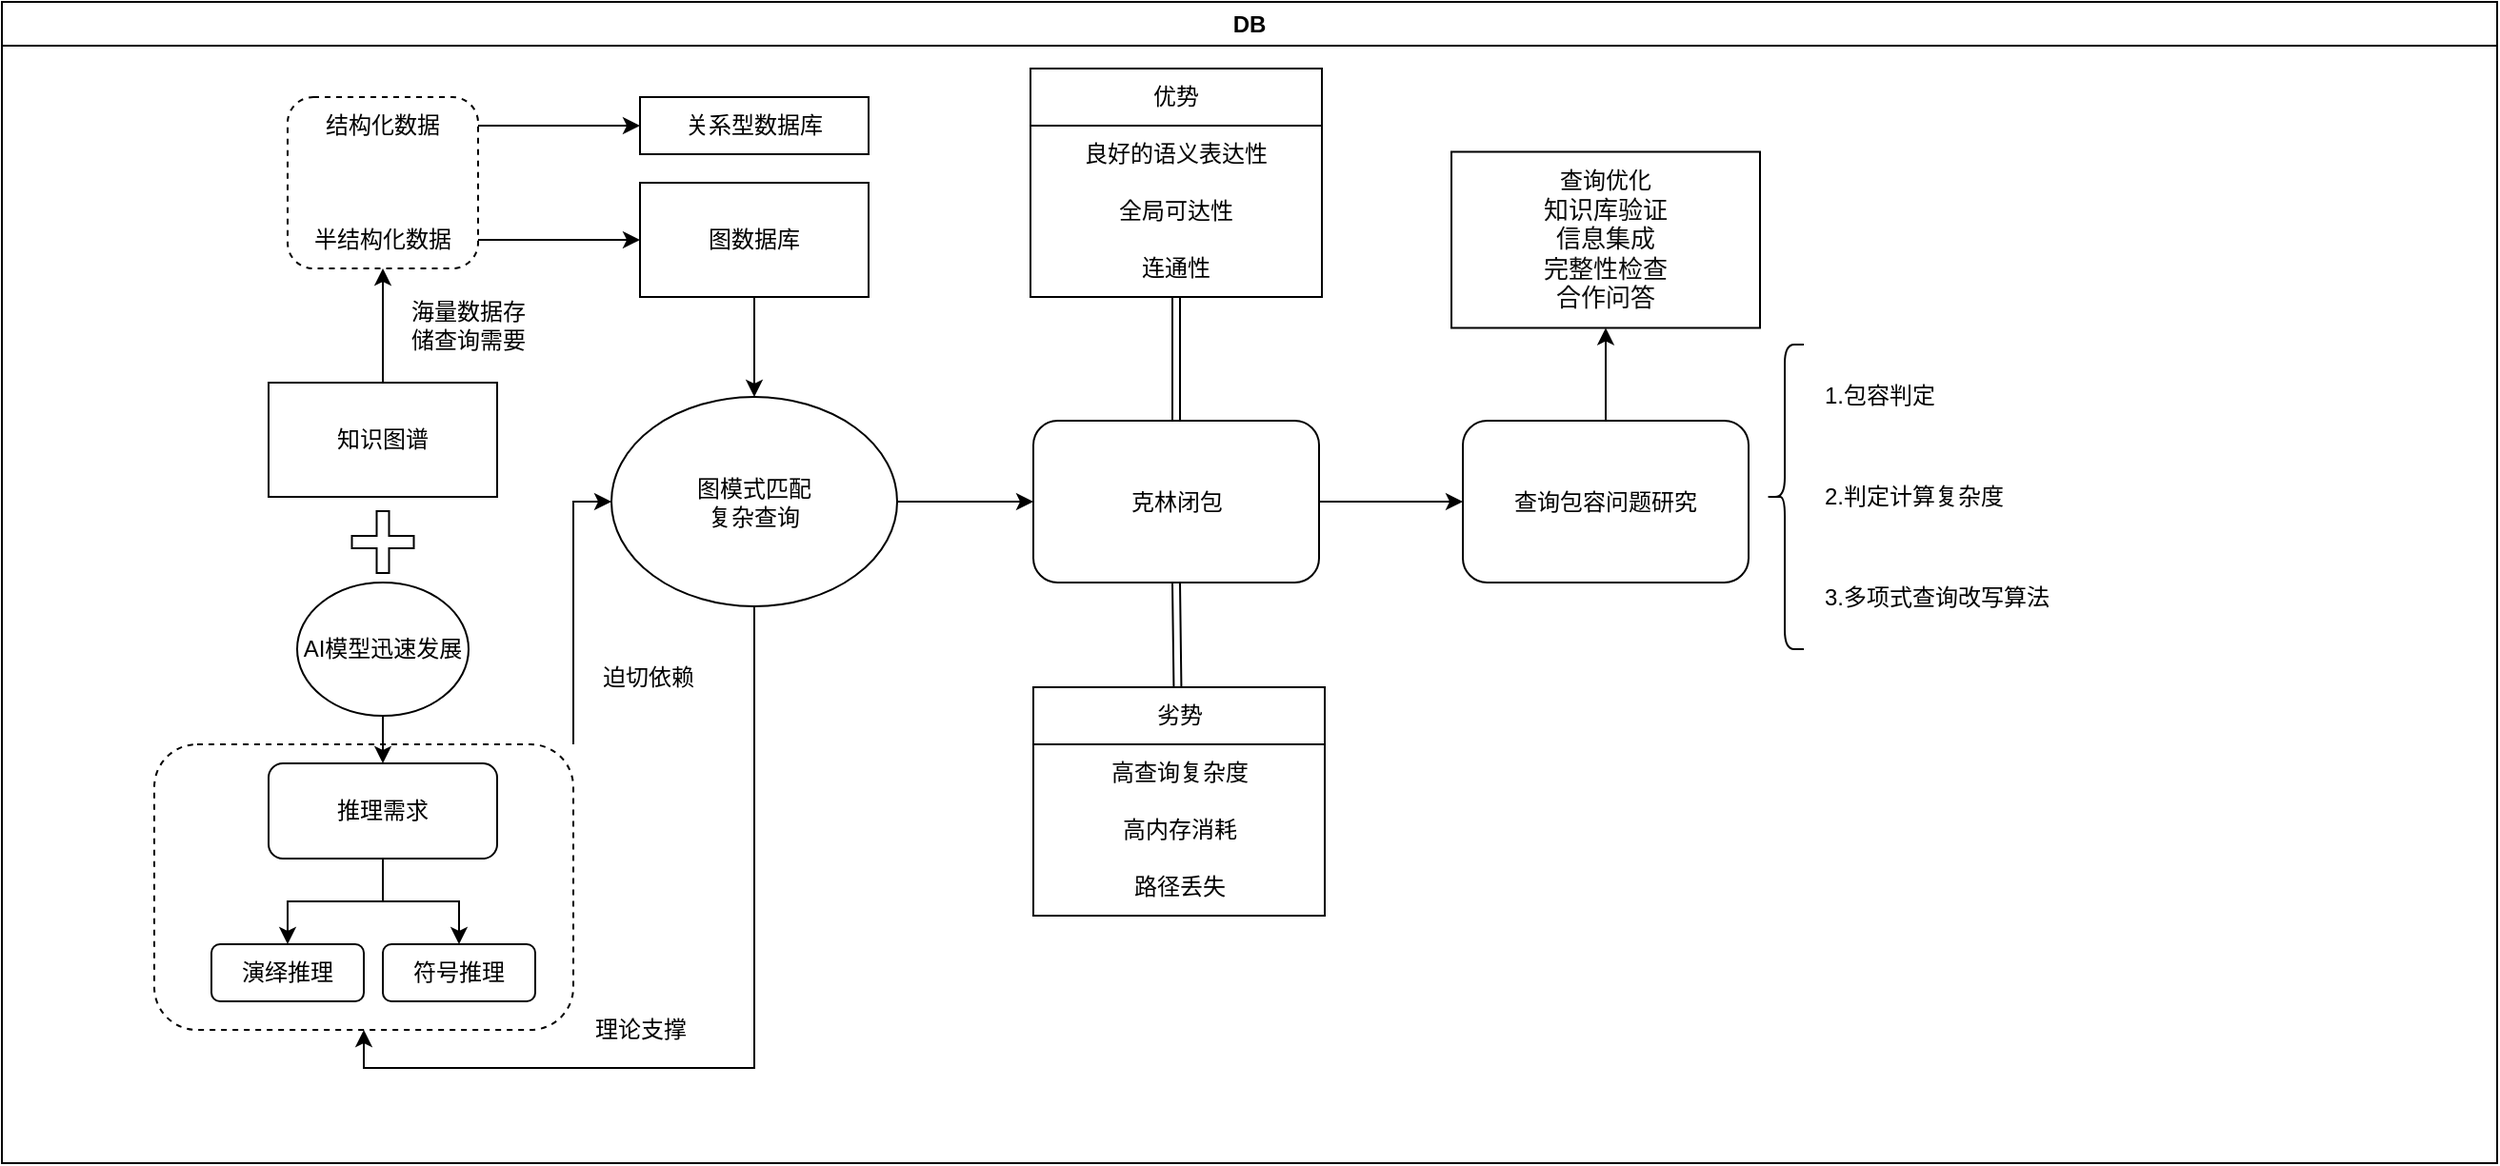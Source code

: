 <mxfile version="26.0.16">
  <diagram name="第 1 页" id="YGkIGhc8p6K3rBfSbEaT">
    <mxGraphModel dx="1434" dy="746" grid="1" gridSize="10" guides="1" tooltips="1" connect="1" arrows="1" fold="1" page="1" pageScale="1" pageWidth="827" pageHeight="1169" math="0" shadow="0">
      <root>
        <mxCell id="0" />
        <mxCell id="1" parent="0" />
        <mxCell id="_HnQ62RtuMs_b8dpjfm0-2" value="DB" style="swimlane;whiteSpace=wrap;html=1;align=center;glass=0;" parent="1" vertex="1">
          <mxGeometry x="40" y="60" width="1310" height="610" as="geometry" />
        </mxCell>
        <mxCell id="_HnQ62RtuMs_b8dpjfm0-14" style="edgeStyle=orthogonalEdgeStyle;rounded=0;orthogonalLoop=1;jettySize=auto;html=1;entryX=0;entryY=0.5;entryDx=0;entryDy=0;" parent="_HnQ62RtuMs_b8dpjfm0-2" source="_HnQ62RtuMs_b8dpjfm0-10" target="_HnQ62RtuMs_b8dpjfm0-12" edge="1">
          <mxGeometry relative="1" as="geometry" />
        </mxCell>
        <mxCell id="_HnQ62RtuMs_b8dpjfm0-10" value="结构化数据" style="text;html=1;align=center;verticalAlign=middle;whiteSpace=wrap;rounded=0;" parent="_HnQ62RtuMs_b8dpjfm0-2" vertex="1">
          <mxGeometry x="150" y="50" width="100" height="30" as="geometry" />
        </mxCell>
        <mxCell id="_HnQ62RtuMs_b8dpjfm0-16" style="edgeStyle=orthogonalEdgeStyle;rounded=0;orthogonalLoop=1;jettySize=auto;html=1;entryX=0;entryY=0.5;entryDx=0;entryDy=0;" parent="_HnQ62RtuMs_b8dpjfm0-2" source="_HnQ62RtuMs_b8dpjfm0-11" target="_HnQ62RtuMs_b8dpjfm0-15" edge="1">
          <mxGeometry relative="1" as="geometry" />
        </mxCell>
        <mxCell id="_HnQ62RtuMs_b8dpjfm0-11" value="半结构化数据" style="text;html=1;align=center;verticalAlign=middle;whiteSpace=wrap;rounded=0;" parent="_HnQ62RtuMs_b8dpjfm0-2" vertex="1">
          <mxGeometry x="150" y="110" width="100" height="30" as="geometry" />
        </mxCell>
        <mxCell id="_HnQ62RtuMs_b8dpjfm0-12" value="关系型数据库" style="rounded=0;whiteSpace=wrap;html=1;" parent="_HnQ62RtuMs_b8dpjfm0-2" vertex="1">
          <mxGeometry x="335" y="50" width="120" height="30" as="geometry" />
        </mxCell>
        <mxCell id="_HnQ62RtuMs_b8dpjfm0-18" style="edgeStyle=orthogonalEdgeStyle;rounded=0;orthogonalLoop=1;jettySize=auto;html=1;exitX=0.5;exitY=1;exitDx=0;exitDy=0;entryX=0.5;entryY=0;entryDx=0;entryDy=0;" parent="_HnQ62RtuMs_b8dpjfm0-2" source="_HnQ62RtuMs_b8dpjfm0-15" target="_HnQ62RtuMs_b8dpjfm0-17" edge="1">
          <mxGeometry relative="1" as="geometry" />
        </mxCell>
        <mxCell id="_HnQ62RtuMs_b8dpjfm0-15" value="图数据库" style="rounded=0;whiteSpace=wrap;html=1;" parent="_HnQ62RtuMs_b8dpjfm0-2" vertex="1">
          <mxGeometry x="335" y="95" width="120" height="60" as="geometry" />
        </mxCell>
        <mxCell id="_HnQ62RtuMs_b8dpjfm0-41" style="edgeStyle=orthogonalEdgeStyle;rounded=0;orthogonalLoop=1;jettySize=auto;html=1;" parent="_HnQ62RtuMs_b8dpjfm0-2" source="_HnQ62RtuMs_b8dpjfm0-17" target="_HnQ62RtuMs_b8dpjfm0-40" edge="1">
          <mxGeometry relative="1" as="geometry" />
        </mxCell>
        <mxCell id="zigF3cxAyDVax6BtE3_u-60" style="edgeStyle=orthogonalEdgeStyle;rounded=0;orthogonalLoop=1;jettySize=auto;html=1;entryX=0.5;entryY=1;entryDx=0;entryDy=0;exitX=0.5;exitY=1;exitDx=0;exitDy=0;" edge="1" parent="_HnQ62RtuMs_b8dpjfm0-2" source="_HnQ62RtuMs_b8dpjfm0-17" target="zigF3cxAyDVax6BtE3_u-59">
          <mxGeometry relative="1" as="geometry" />
        </mxCell>
        <mxCell id="_HnQ62RtuMs_b8dpjfm0-17" value="图模式匹配&lt;div&gt;复杂查询&lt;/div&gt;" style="ellipse;whiteSpace=wrap;html=1;" parent="_HnQ62RtuMs_b8dpjfm0-2" vertex="1">
          <mxGeometry x="320" y="207.5" width="150" height="110" as="geometry" />
        </mxCell>
        <mxCell id="zigF3cxAyDVax6BtE3_u-11" style="edgeStyle=orthogonalEdgeStyle;rounded=0;orthogonalLoop=1;jettySize=auto;html=1;entryX=0;entryY=0.5;entryDx=0;entryDy=0;" edge="1" parent="_HnQ62RtuMs_b8dpjfm0-2" source="_HnQ62RtuMs_b8dpjfm0-40" target="zigF3cxAyDVax6BtE3_u-10">
          <mxGeometry relative="1" as="geometry" />
        </mxCell>
        <mxCell id="_HnQ62RtuMs_b8dpjfm0-40" value="克林闭包" style="rounded=1;whiteSpace=wrap;html=1;" parent="_HnQ62RtuMs_b8dpjfm0-2" vertex="1">
          <mxGeometry x="541.5" y="220" width="150" height="85" as="geometry" />
        </mxCell>
        <mxCell id="_HnQ62RtuMs_b8dpjfm0-84" value="" style="edgeStyle=orthogonalEdgeStyle;rounded=0;orthogonalLoop=1;jettySize=auto;html=1;shape=link;" parent="_HnQ62RtuMs_b8dpjfm0-2" source="_HnQ62RtuMs_b8dpjfm0-50" target="_HnQ62RtuMs_b8dpjfm0-40" edge="1">
          <mxGeometry relative="1" as="geometry" />
        </mxCell>
        <mxCell id="_HnQ62RtuMs_b8dpjfm0-50" value="优势" style="swimlane;fontStyle=0;childLayout=stackLayout;horizontal=1;startSize=30;horizontalStack=0;resizeParent=1;resizeParentMax=0;resizeLast=0;collapsible=1;marginBottom=0;whiteSpace=wrap;html=1;" parent="_HnQ62RtuMs_b8dpjfm0-2" vertex="1">
          <mxGeometry x="540" y="35" width="153" height="120" as="geometry" />
        </mxCell>
        <mxCell id="_HnQ62RtuMs_b8dpjfm0-51" value="良好的语义表达性" style="text;strokeColor=none;fillColor=none;align=center;verticalAlign=middle;spacingLeft=4;spacingRight=4;overflow=hidden;points=[[0,0.5],[1,0.5]];portConstraint=eastwest;rotatable=0;whiteSpace=wrap;html=1;" parent="_HnQ62RtuMs_b8dpjfm0-50" vertex="1">
          <mxGeometry y="30" width="153" height="30" as="geometry" />
        </mxCell>
        <mxCell id="_HnQ62RtuMs_b8dpjfm0-52" value="全局可达性" style="text;strokeColor=none;fillColor=none;align=center;verticalAlign=middle;spacingLeft=4;spacingRight=4;overflow=hidden;points=[[0,0.5],[1,0.5]];portConstraint=eastwest;rotatable=0;whiteSpace=wrap;html=1;" parent="_HnQ62RtuMs_b8dpjfm0-50" vertex="1">
          <mxGeometry y="60" width="153" height="30" as="geometry" />
        </mxCell>
        <mxCell id="_HnQ62RtuMs_b8dpjfm0-53" value="连通性" style="text;strokeColor=none;fillColor=none;align=center;verticalAlign=middle;spacingLeft=4;spacingRight=4;overflow=hidden;points=[[0,0.5],[1,0.5]];portConstraint=eastwest;rotatable=0;whiteSpace=wrap;html=1;" parent="_HnQ62RtuMs_b8dpjfm0-50" vertex="1">
          <mxGeometry y="90" width="153" height="30" as="geometry" />
        </mxCell>
        <mxCell id="_HnQ62RtuMs_b8dpjfm0-85" style="rounded=0;orthogonalLoop=1;jettySize=auto;html=1;entryX=0.5;entryY=1;entryDx=0;entryDy=0;shape=link;" parent="_HnQ62RtuMs_b8dpjfm0-2" source="_HnQ62RtuMs_b8dpjfm0-69" target="_HnQ62RtuMs_b8dpjfm0-40" edge="1">
          <mxGeometry relative="1" as="geometry" />
        </mxCell>
        <mxCell id="_HnQ62RtuMs_b8dpjfm0-69" value="劣势" style="swimlane;fontStyle=0;childLayout=stackLayout;horizontal=1;startSize=30;horizontalStack=0;resizeParent=1;resizeParentMax=0;resizeLast=0;collapsible=1;marginBottom=0;whiteSpace=wrap;html=1;" parent="_HnQ62RtuMs_b8dpjfm0-2" vertex="1">
          <mxGeometry x="541.5" y="360" width="153" height="120" as="geometry" />
        </mxCell>
        <mxCell id="_HnQ62RtuMs_b8dpjfm0-70" value="高查询复杂度" style="text;strokeColor=none;fillColor=none;align=center;verticalAlign=middle;spacingLeft=4;spacingRight=4;overflow=hidden;points=[[0,0.5],[1,0.5]];portConstraint=eastwest;rotatable=0;whiteSpace=wrap;html=1;" parent="_HnQ62RtuMs_b8dpjfm0-69" vertex="1">
          <mxGeometry y="30" width="153" height="30" as="geometry" />
        </mxCell>
        <mxCell id="_HnQ62RtuMs_b8dpjfm0-72" value="高内存消耗" style="text;strokeColor=none;fillColor=none;align=center;verticalAlign=middle;spacingLeft=4;spacingRight=4;overflow=hidden;points=[[0,0.5],[1,0.5]];portConstraint=eastwest;rotatable=0;whiteSpace=wrap;html=1;" parent="_HnQ62RtuMs_b8dpjfm0-69" vertex="1">
          <mxGeometry y="60" width="153" height="30" as="geometry" />
        </mxCell>
        <mxCell id="_HnQ62RtuMs_b8dpjfm0-71" value="路径丢失" style="text;strokeColor=none;fillColor=none;align=center;verticalAlign=middle;spacingLeft=4;spacingRight=4;overflow=hidden;points=[[0,0.5],[1,0.5]];portConstraint=eastwest;rotatable=0;whiteSpace=wrap;html=1;" parent="_HnQ62RtuMs_b8dpjfm0-69" vertex="1">
          <mxGeometry y="90" width="153" height="30" as="geometry" />
        </mxCell>
        <mxCell id="zigF3cxAyDVax6BtE3_u-5" style="edgeStyle=orthogonalEdgeStyle;rounded=0;orthogonalLoop=1;jettySize=auto;html=1;entryX=0.5;entryY=1;entryDx=0;entryDy=0;" edge="1" parent="_HnQ62RtuMs_b8dpjfm0-2" source="_HnQ62RtuMs_b8dpjfm0-5" target="zigF3cxAyDVax6BtE3_u-4">
          <mxGeometry relative="1" as="geometry" />
        </mxCell>
        <mxCell id="_HnQ62RtuMs_b8dpjfm0-5" value="知识图谱" style="rounded=0;whiteSpace=wrap;html=1;" parent="_HnQ62RtuMs_b8dpjfm0-2" vertex="1">
          <mxGeometry x="140" y="200" width="120" height="60" as="geometry" />
        </mxCell>
        <mxCell id="_HnQ62RtuMs_b8dpjfm0-107" value="海量数据存储查询需要" style="text;html=1;align=center;verticalAlign=middle;whiteSpace=wrap;rounded=0;" parent="_HnQ62RtuMs_b8dpjfm0-2" vertex="1">
          <mxGeometry x="210" y="155" width="70" height="30" as="geometry" />
        </mxCell>
        <mxCell id="zigF3cxAyDVax6BtE3_u-7" style="edgeStyle=orthogonalEdgeStyle;rounded=0;orthogonalLoop=1;jettySize=auto;html=1;entryX=0.5;entryY=0;entryDx=0;entryDy=0;" edge="1" parent="_HnQ62RtuMs_b8dpjfm0-2" source="_HnQ62RtuMs_b8dpjfm0-21" target="_HnQ62RtuMs_b8dpjfm0-25">
          <mxGeometry relative="1" as="geometry" />
        </mxCell>
        <mxCell id="_HnQ62RtuMs_b8dpjfm0-21" value="AI模型迅速发展" style="ellipse;whiteSpace=wrap;html=1;" parent="_HnQ62RtuMs_b8dpjfm0-2" vertex="1">
          <mxGeometry x="155" y="305" width="90" height="70" as="geometry" />
        </mxCell>
        <mxCell id="zigF3cxAyDVax6BtE3_u-4" value="" style="rounded=1;whiteSpace=wrap;html=1;fillColor=none;strokeColor=default;dashed=1;" vertex="1" parent="_HnQ62RtuMs_b8dpjfm0-2">
          <mxGeometry x="150" y="50" width="100" height="90" as="geometry" />
        </mxCell>
        <mxCell id="zigF3cxAyDVax6BtE3_u-8" style="edgeStyle=orthogonalEdgeStyle;rounded=0;orthogonalLoop=1;jettySize=auto;html=1;entryX=0.5;entryY=0;entryDx=0;entryDy=0;" edge="1" parent="_HnQ62RtuMs_b8dpjfm0-2" source="_HnQ62RtuMs_b8dpjfm0-25" target="_HnQ62RtuMs_b8dpjfm0-28">
          <mxGeometry relative="1" as="geometry" />
        </mxCell>
        <mxCell id="zigF3cxAyDVax6BtE3_u-9" style="edgeStyle=orthogonalEdgeStyle;rounded=0;orthogonalLoop=1;jettySize=auto;html=1;entryX=0.5;entryY=0;entryDx=0;entryDy=0;" edge="1" parent="_HnQ62RtuMs_b8dpjfm0-2" source="_HnQ62RtuMs_b8dpjfm0-25" target="_HnQ62RtuMs_b8dpjfm0-38">
          <mxGeometry relative="1" as="geometry" />
        </mxCell>
        <mxCell id="_HnQ62RtuMs_b8dpjfm0-25" value="推理需求" style="rounded=1;whiteSpace=wrap;html=1;" parent="_HnQ62RtuMs_b8dpjfm0-2" vertex="1">
          <mxGeometry x="140" y="400" width="120" height="50" as="geometry" />
        </mxCell>
        <mxCell id="_HnQ62RtuMs_b8dpjfm0-28" value="演绎推理" style="rounded=1;whiteSpace=wrap;html=1;" parent="_HnQ62RtuMs_b8dpjfm0-2" vertex="1">
          <mxGeometry x="110" y="495" width="80" height="30" as="geometry" />
        </mxCell>
        <mxCell id="_HnQ62RtuMs_b8dpjfm0-38" value="符号推理" style="rounded=1;whiteSpace=wrap;html=1;" parent="_HnQ62RtuMs_b8dpjfm0-2" vertex="1">
          <mxGeometry x="200" y="495" width="80" height="30" as="geometry" />
        </mxCell>
        <mxCell id="zigF3cxAyDVax6BtE3_u-17" style="edgeStyle=orthogonalEdgeStyle;rounded=0;orthogonalLoop=1;jettySize=auto;html=1;entryX=0.5;entryY=1;entryDx=0;entryDy=0;" edge="1" parent="_HnQ62RtuMs_b8dpjfm0-2" source="zigF3cxAyDVax6BtE3_u-10" target="zigF3cxAyDVax6BtE3_u-16">
          <mxGeometry relative="1" as="geometry" />
        </mxCell>
        <mxCell id="zigF3cxAyDVax6BtE3_u-10" value="查询包容问题研究" style="rounded=1;whiteSpace=wrap;html=1;" vertex="1" parent="_HnQ62RtuMs_b8dpjfm0-2">
          <mxGeometry x="767" y="220" width="150" height="85" as="geometry" />
        </mxCell>
        <mxCell id="zigF3cxAyDVax6BtE3_u-16" value="查询优化&lt;div&gt;&lt;span style=&quot;color: rgba(0, 0, 0, 0.95); font-family: Inter, -apple-system, BlinkMacSystemFont, &amp;quot;Segoe UI&amp;quot;, &amp;quot;SF Pro SC&amp;quot;, &amp;quot;SF Pro Display&amp;quot;, &amp;quot;SF Pro Icons&amp;quot;, &amp;quot;PingFang SC&amp;quot;, &amp;quot;Hiragino Sans GB&amp;quot;, &amp;quot;Microsoft YaHei&amp;quot;, &amp;quot;Helvetica Neue&amp;quot;, Helvetica, Arial, sans-serif; font-size: 13px; text-align: start;&quot;&gt;知识库验证&lt;/span&gt;&lt;/div&gt;&lt;div&gt;&lt;span style=&quot;color: rgba(0, 0, 0, 0.95); font-family: Inter, -apple-system, BlinkMacSystemFont, &amp;quot;Segoe UI&amp;quot;, &amp;quot;SF Pro SC&amp;quot;, &amp;quot;SF Pro Display&amp;quot;, &amp;quot;SF Pro Icons&amp;quot;, &amp;quot;PingFang SC&amp;quot;, &amp;quot;Hiragino Sans GB&amp;quot;, &amp;quot;Microsoft YaHei&amp;quot;, &amp;quot;Helvetica Neue&amp;quot;, Helvetica, Arial, sans-serif; font-size: 13px; text-align: start;&quot;&gt;信息集成&lt;/span&gt;&lt;/div&gt;&lt;div&gt;&lt;span style=&quot;color: rgba(0, 0, 0, 0.95); font-family: Inter, -apple-system, BlinkMacSystemFont, &amp;quot;Segoe UI&amp;quot;, &amp;quot;SF Pro SC&amp;quot;, &amp;quot;SF Pro Display&amp;quot;, &amp;quot;SF Pro Icons&amp;quot;, &amp;quot;PingFang SC&amp;quot;, &amp;quot;Hiragino Sans GB&amp;quot;, &amp;quot;Microsoft YaHei&amp;quot;, &amp;quot;Helvetica Neue&amp;quot;, Helvetica, Arial, sans-serif; font-size: 13px; text-align: start;&quot;&gt;完整性检查&lt;/span&gt;&lt;/div&gt;&lt;div&gt;&lt;span style=&quot;color: rgba(0, 0, 0, 0.95); font-family: Inter, -apple-system, BlinkMacSystemFont, &amp;quot;Segoe UI&amp;quot;, &amp;quot;SF Pro SC&amp;quot;, &amp;quot;SF Pro Display&amp;quot;, &amp;quot;SF Pro Icons&amp;quot;, &amp;quot;PingFang SC&amp;quot;, &amp;quot;Hiragino Sans GB&amp;quot;, &amp;quot;Microsoft YaHei&amp;quot;, &amp;quot;Helvetica Neue&amp;quot;, Helvetica, Arial, sans-serif; font-size: 13px; text-align: start;&quot;&gt;合作问答&lt;/span&gt;&lt;span style=&quot;color: rgba(0, 0, 0, 0.95); font-family: Inter, -apple-system, BlinkMacSystemFont, &amp;quot;Segoe UI&amp;quot;, &amp;quot;SF Pro SC&amp;quot;, &amp;quot;SF Pro Display&amp;quot;, &amp;quot;SF Pro Icons&amp;quot;, &amp;quot;PingFang SC&amp;quot;, &amp;quot;Hiragino Sans GB&amp;quot;, &amp;quot;Microsoft YaHei&amp;quot;, &amp;quot;Helvetica Neue&amp;quot;, Helvetica, Arial, sans-serif; font-size: 13px; text-align: start;&quot;&gt;&lt;/span&gt;&lt;/div&gt;" style="rounded=0;whiteSpace=wrap;html=1;" vertex="1" parent="_HnQ62RtuMs_b8dpjfm0-2">
          <mxGeometry x="761" y="78.75" width="162" height="92.5" as="geometry" />
        </mxCell>
        <mxCell id="zigF3cxAyDVax6BtE3_u-19" value="" style="shape=curlyBracket;whiteSpace=wrap;html=1;rounded=1;labelPosition=left;verticalLabelPosition=middle;align=right;verticalAlign=middle;" vertex="1" parent="_HnQ62RtuMs_b8dpjfm0-2">
          <mxGeometry x="926" y="180" width="20" height="160" as="geometry" />
        </mxCell>
        <mxCell id="zigF3cxAyDVax6BtE3_u-45" value="" style="shape=table;startSize=0;container=1;collapsible=0;childLayout=tableLayout;fontSize=11;fillColor=none;strokeColor=none;" vertex="1" parent="_HnQ62RtuMs_b8dpjfm0-2">
          <mxGeometry x="950" y="180" width="170" height="160" as="geometry" />
        </mxCell>
        <mxCell id="zigF3cxAyDVax6BtE3_u-46" value="" style="shape=tableRow;horizontal=0;startSize=0;swimlaneHead=0;swimlaneBody=0;strokeColor=inherit;top=0;left=0;bottom=0;right=0;collapsible=0;dropTarget=0;fillColor=none;points=[[0,0.5],[1,0.5]];portConstraint=eastwest;fontSize=16;" vertex="1" parent="zigF3cxAyDVax6BtE3_u-45">
          <mxGeometry width="170" height="54" as="geometry" />
        </mxCell>
        <mxCell id="zigF3cxAyDVax6BtE3_u-47" value="1.包容判定" style="shape=partialRectangle;html=1;whiteSpace=wrap;connectable=0;strokeColor=inherit;overflow=hidden;fillColor=none;top=0;left=0;bottom=0;right=0;pointerEvents=1;fontSize=12;align=left;spacingLeft=5;" vertex="1" parent="zigF3cxAyDVax6BtE3_u-46">
          <mxGeometry width="170" height="54" as="geometry">
            <mxRectangle width="170" height="54" as="alternateBounds" />
          </mxGeometry>
        </mxCell>
        <mxCell id="zigF3cxAyDVax6BtE3_u-48" value="" style="shape=tableRow;horizontal=0;startSize=0;swimlaneHead=0;swimlaneBody=0;strokeColor=inherit;top=0;left=0;bottom=0;right=0;collapsible=0;dropTarget=0;fillColor=none;points=[[0,0.5],[1,0.5]];portConstraint=eastwest;fontSize=16;" vertex="1" parent="zigF3cxAyDVax6BtE3_u-45">
          <mxGeometry y="54" width="170" height="52" as="geometry" />
        </mxCell>
        <mxCell id="zigF3cxAyDVax6BtE3_u-49" value="2.判定计算复杂度" style="shape=partialRectangle;html=1;whiteSpace=wrap;connectable=0;strokeColor=inherit;overflow=hidden;fillColor=none;top=0;left=0;bottom=0;right=0;pointerEvents=1;fontSize=12;align=left;spacingLeft=5;" vertex="1" parent="zigF3cxAyDVax6BtE3_u-48">
          <mxGeometry width="170" height="52" as="geometry">
            <mxRectangle width="170" height="52" as="alternateBounds" />
          </mxGeometry>
        </mxCell>
        <mxCell id="zigF3cxAyDVax6BtE3_u-50" value="" style="shape=tableRow;horizontal=0;startSize=0;swimlaneHead=0;swimlaneBody=0;strokeColor=inherit;top=0;left=0;bottom=0;right=0;collapsible=0;dropTarget=0;fillColor=none;points=[[0,0.5],[1,0.5]];portConstraint=eastwest;fontSize=16;" vertex="1" parent="zigF3cxAyDVax6BtE3_u-45">
          <mxGeometry y="106" width="170" height="54" as="geometry" />
        </mxCell>
        <mxCell id="zigF3cxAyDVax6BtE3_u-51" value="3.多项式查询改写算法" style="shape=partialRectangle;html=1;whiteSpace=wrap;connectable=0;strokeColor=inherit;overflow=hidden;fillColor=none;top=0;left=0;bottom=0;right=0;pointerEvents=1;fontSize=12;align=left;spacingLeft=5;" vertex="1" parent="zigF3cxAyDVax6BtE3_u-50">
          <mxGeometry width="170" height="54" as="geometry">
            <mxRectangle width="170" height="54" as="alternateBounds" />
          </mxGeometry>
        </mxCell>
        <mxCell id="zigF3cxAyDVax6BtE3_u-54" value="" style="shape=cross;whiteSpace=wrap;html=1;size=0.2;" vertex="1" parent="_HnQ62RtuMs_b8dpjfm0-2">
          <mxGeometry x="183.75" y="267.5" width="32.5" height="32.5" as="geometry" />
        </mxCell>
        <mxCell id="zigF3cxAyDVax6BtE3_u-62" style="edgeStyle=orthogonalEdgeStyle;rounded=0;orthogonalLoop=1;jettySize=auto;html=1;entryX=0;entryY=0.5;entryDx=0;entryDy=0;" edge="1" parent="_HnQ62RtuMs_b8dpjfm0-2" source="zigF3cxAyDVax6BtE3_u-59" target="_HnQ62RtuMs_b8dpjfm0-17">
          <mxGeometry relative="1" as="geometry">
            <Array as="points">
              <mxPoint x="300" y="263" />
            </Array>
          </mxGeometry>
        </mxCell>
        <mxCell id="zigF3cxAyDVax6BtE3_u-59" value="" style="rounded=1;whiteSpace=wrap;html=1;fillColor=none;dashed=1;" vertex="1" parent="_HnQ62RtuMs_b8dpjfm0-2">
          <mxGeometry x="80" y="390" width="220" height="150" as="geometry" />
        </mxCell>
        <mxCell id="zigF3cxAyDVax6BtE3_u-61" value="理论支撑" style="text;html=1;align=center;verticalAlign=middle;resizable=0;points=[];autosize=1;strokeColor=none;fillColor=none;" vertex="1" parent="_HnQ62RtuMs_b8dpjfm0-2">
          <mxGeometry x="300" y="525" width="70" height="30" as="geometry" />
        </mxCell>
        <mxCell id="zigF3cxAyDVax6BtE3_u-63" value="迫切依赖" style="text;html=1;align=center;verticalAlign=middle;resizable=0;points=[];autosize=1;strokeColor=none;fillColor=none;" vertex="1" parent="_HnQ62RtuMs_b8dpjfm0-2">
          <mxGeometry x="304" y="340" width="70" height="30" as="geometry" />
        </mxCell>
      </root>
    </mxGraphModel>
  </diagram>
</mxfile>
